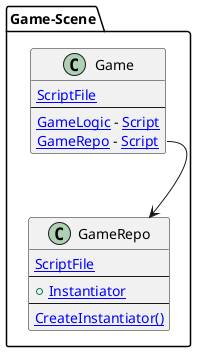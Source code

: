 ﻿@startuml

package Game-Scene [[../../TestCases/BaseProject_Rider/Game.tscn]] {
	
class Game  {
	[[../../Game/Game.cs ScriptFile]]
--
[[../../Game/Game.cs:22 GameLogic]] - [[../../TestCases/BaseProject_Rider/Logic/GameLogic.cs Script]]
	[[../../Game/Game.cs:21 GameRepo]] - [[../../TestCases/BaseProject_Rider/Domain/GameRepo.cs Script]]
}

	
class GameRepo  {
	[[../../TestCases/BaseProject_Rider/Domain/GameRepo.cs ScriptFile]]
--
+ [[../../TestCases/BaseProject_Rider/Domain/GameRepo.cs:15 Instantiator]]
--
[[../../TestCases/BaseProject_Rider/Domain/GameRepo.cs:17 CreateInstantiator()]]
}

	Game::GameRepo --> GameRepo
}

@enduml